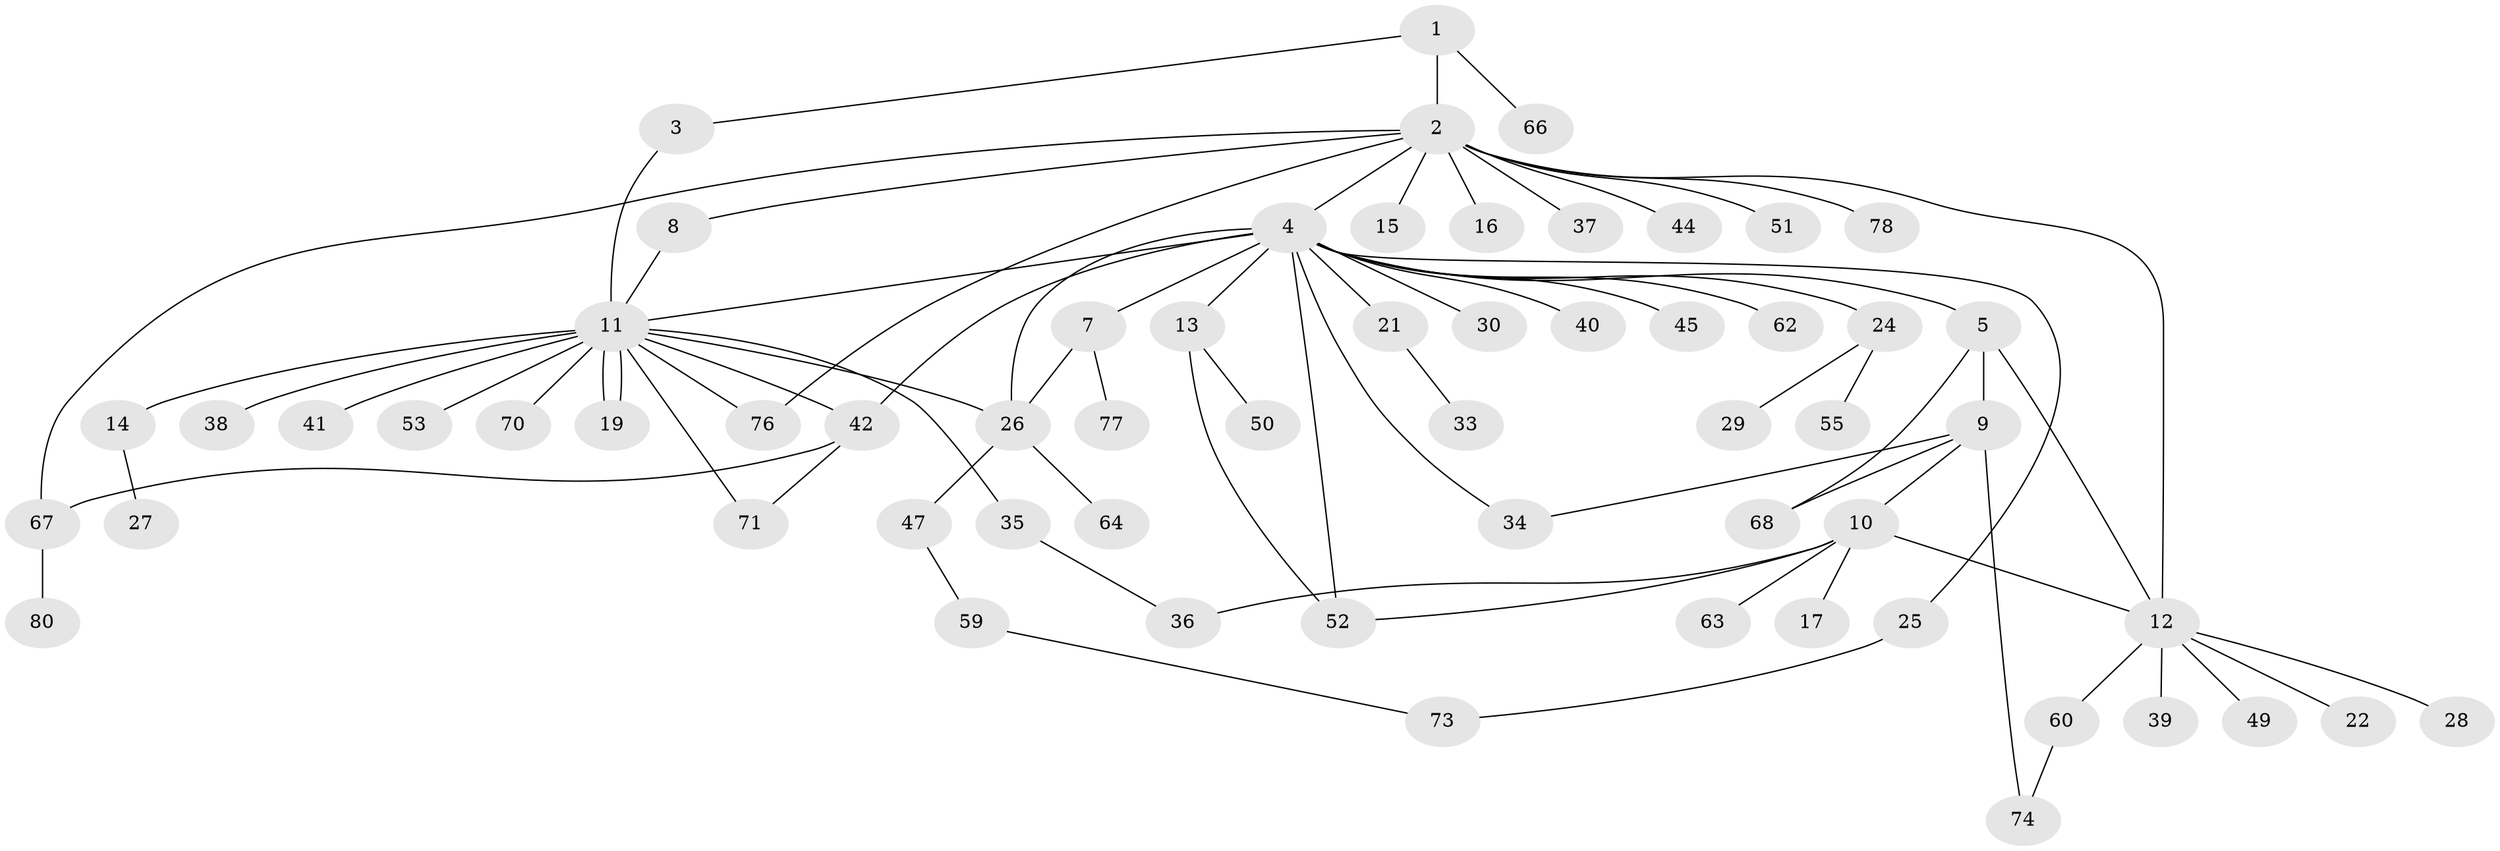 // Generated by graph-tools (version 1.1) at 2025/23/03/03/25 07:23:55]
// undirected, 61 vertices, 78 edges
graph export_dot {
graph [start="1"]
  node [color=gray90,style=filled];
  1 [super="+61"];
  2 [super="+18"];
  3;
  4 [super="+6"];
  5 [super="+54"];
  7;
  8;
  9 [super="+43"];
  10 [super="+20"];
  11 [super="+83"];
  12 [super="+46"];
  13 [super="+32"];
  14 [super="+23"];
  15 [super="+57"];
  16;
  17;
  19 [super="+31"];
  21;
  22;
  24 [super="+79"];
  25 [super="+48"];
  26 [super="+56"];
  27 [super="+82"];
  28;
  29;
  30;
  33 [super="+58"];
  34;
  35;
  36;
  37;
  38;
  39;
  40;
  41;
  42 [super="+65"];
  44;
  45;
  47;
  49;
  50 [super="+72"];
  51;
  52;
  53;
  55 [super="+81"];
  59 [super="+69"];
  60;
  62 [super="+75"];
  63;
  64;
  66;
  67;
  68;
  70;
  71;
  73;
  74;
  76;
  77;
  78;
  80;
  1 -- 2;
  1 -- 3;
  1 -- 66;
  2 -- 4;
  2 -- 8;
  2 -- 15;
  2 -- 16;
  2 -- 37;
  2 -- 44;
  2 -- 51;
  2 -- 76;
  2 -- 78;
  2 -- 12;
  2 -- 67;
  3 -- 11;
  4 -- 5;
  4 -- 11;
  4 -- 13;
  4 -- 21;
  4 -- 34;
  4 -- 45;
  4 -- 52;
  4 -- 62;
  4 -- 30;
  4 -- 7;
  4 -- 40;
  4 -- 24;
  4 -- 42;
  4 -- 25;
  4 -- 26;
  5 -- 9;
  5 -- 12;
  5 -- 68;
  7 -- 26;
  7 -- 77;
  8 -- 11;
  9 -- 10;
  9 -- 34;
  9 -- 68;
  9 -- 74;
  10 -- 12;
  10 -- 17;
  10 -- 36;
  10 -- 52;
  10 -- 63;
  11 -- 14;
  11 -- 19;
  11 -- 19;
  11 -- 35;
  11 -- 38;
  11 -- 41;
  11 -- 42;
  11 -- 53;
  11 -- 70;
  11 -- 71;
  11 -- 76;
  11 -- 26;
  12 -- 22;
  12 -- 28;
  12 -- 39;
  12 -- 49;
  12 -- 60;
  13 -- 50;
  13 -- 52;
  14 -- 27;
  21 -- 33;
  24 -- 29;
  24 -- 55;
  25 -- 73;
  26 -- 47;
  26 -- 64;
  35 -- 36;
  42 -- 67;
  42 -- 71;
  47 -- 59;
  59 -- 73;
  60 -- 74;
  67 -- 80;
}
